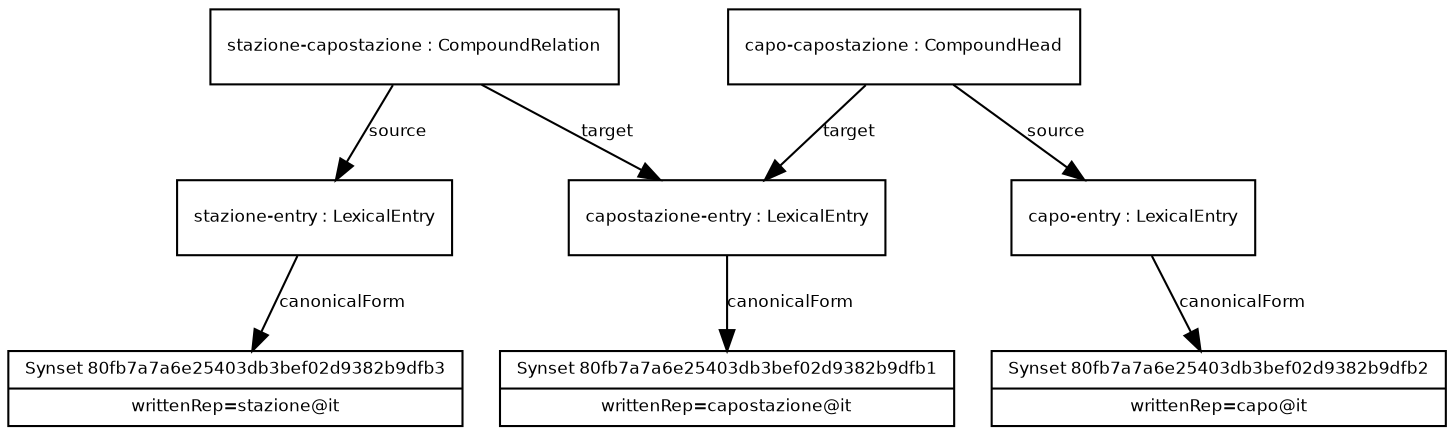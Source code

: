 digraph G {
  fontname = "Bitstream Vera Sans"
    fontsize = 8

    node [
      fontname = "Bitstream Vera Sans"
      fontsize = 8
      shape = "record"
    ]

    edge [
      fontname = "Bitstream Vera Sans"
      fontsize = 8
    ]
 
Synset80fb7a7a6e25403db3bef02d9382b9dfb3 [ label="{Synset 80fb7a7a6e25403db3bef02d9382b9dfb3|writtenRep=stazione@it}" ]
stazioneentry -> Synset80fb7a7a6e25403db3bef02d9382b9dfb3 [ label="canonicalForm" ] 
stazioneentry [ label="{stazione-entry : LexicalEntry}" ]
stazionecapostazione -> stazioneentry [ label="source" ] 
Synset80fb7a7a6e25403db3bef02d9382b9dfb1 [ label="{Synset 80fb7a7a6e25403db3bef02d9382b9dfb1|writtenRep=capostazione@it}" ]
capostazioneentry -> Synset80fb7a7a6e25403db3bef02d9382b9dfb1 [ label="canonicalForm" ] 
capostazioneentry [ label="{capostazione-entry : LexicalEntry}" ]
stazionecapostazione -> capostazioneentry [ label="target" ] 
stazionecapostazione [ label="{stazione-capostazione : CompoundRelation}" ]
Synset80fb7a7a6e25403db3bef02d9382b9dfb2 [ label="{Synset 80fb7a7a6e25403db3bef02d9382b9dfb2|writtenRep=capo@it}" ]
capoentry -> Synset80fb7a7a6e25403db3bef02d9382b9dfb2 [ label="canonicalForm" ] 
capoentry [ label="{capo-entry : LexicalEntry}" ]
capocapostazione -> capoentry [ label="source" ] 
capocapostazione -> capostazioneentry [ label="target" ] 
capocapostazione [ label="{capo-capostazione : CompoundHead}" ]
}
